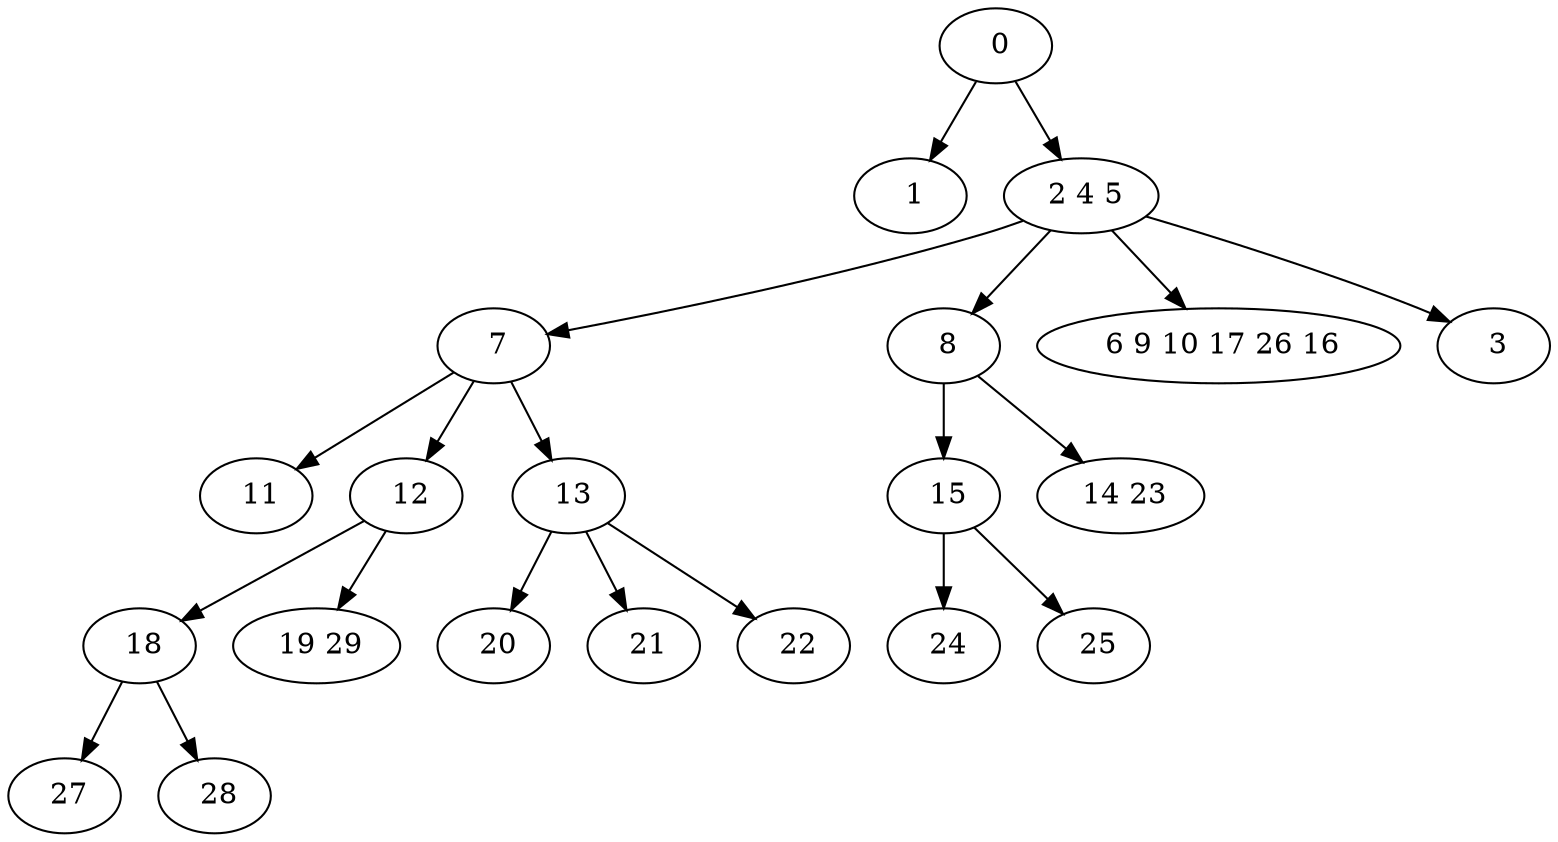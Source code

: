 digraph mytree {
" 0" -> " 1";
" 0" -> " 2 4 5";
" 1";
" 2 4 5" -> " 7";
" 2 4 5" -> " 8";
" 2 4 5" -> " 6 9 10 17 26 16";
" 2 4 5" -> " 3";
" 7" -> " 11";
" 7" -> " 12";
" 7" -> " 13";
" 11";
" 12" -> " 18";
" 12" -> " 19 29";
" 13" -> " 20";
" 13" -> " 21";
" 13" -> " 22";
" 18" -> " 27";
" 18" -> " 28";
" 8" -> " 15";
" 8" -> " 14 23";
" 15" -> " 24";
" 15" -> " 25";
" 14 23";
" 19 29";
" 20";
" 21";
" 22";
" 24";
" 25";
" 27";
" 28";
" 6 9 10 17 26 16";
" 3";
}
